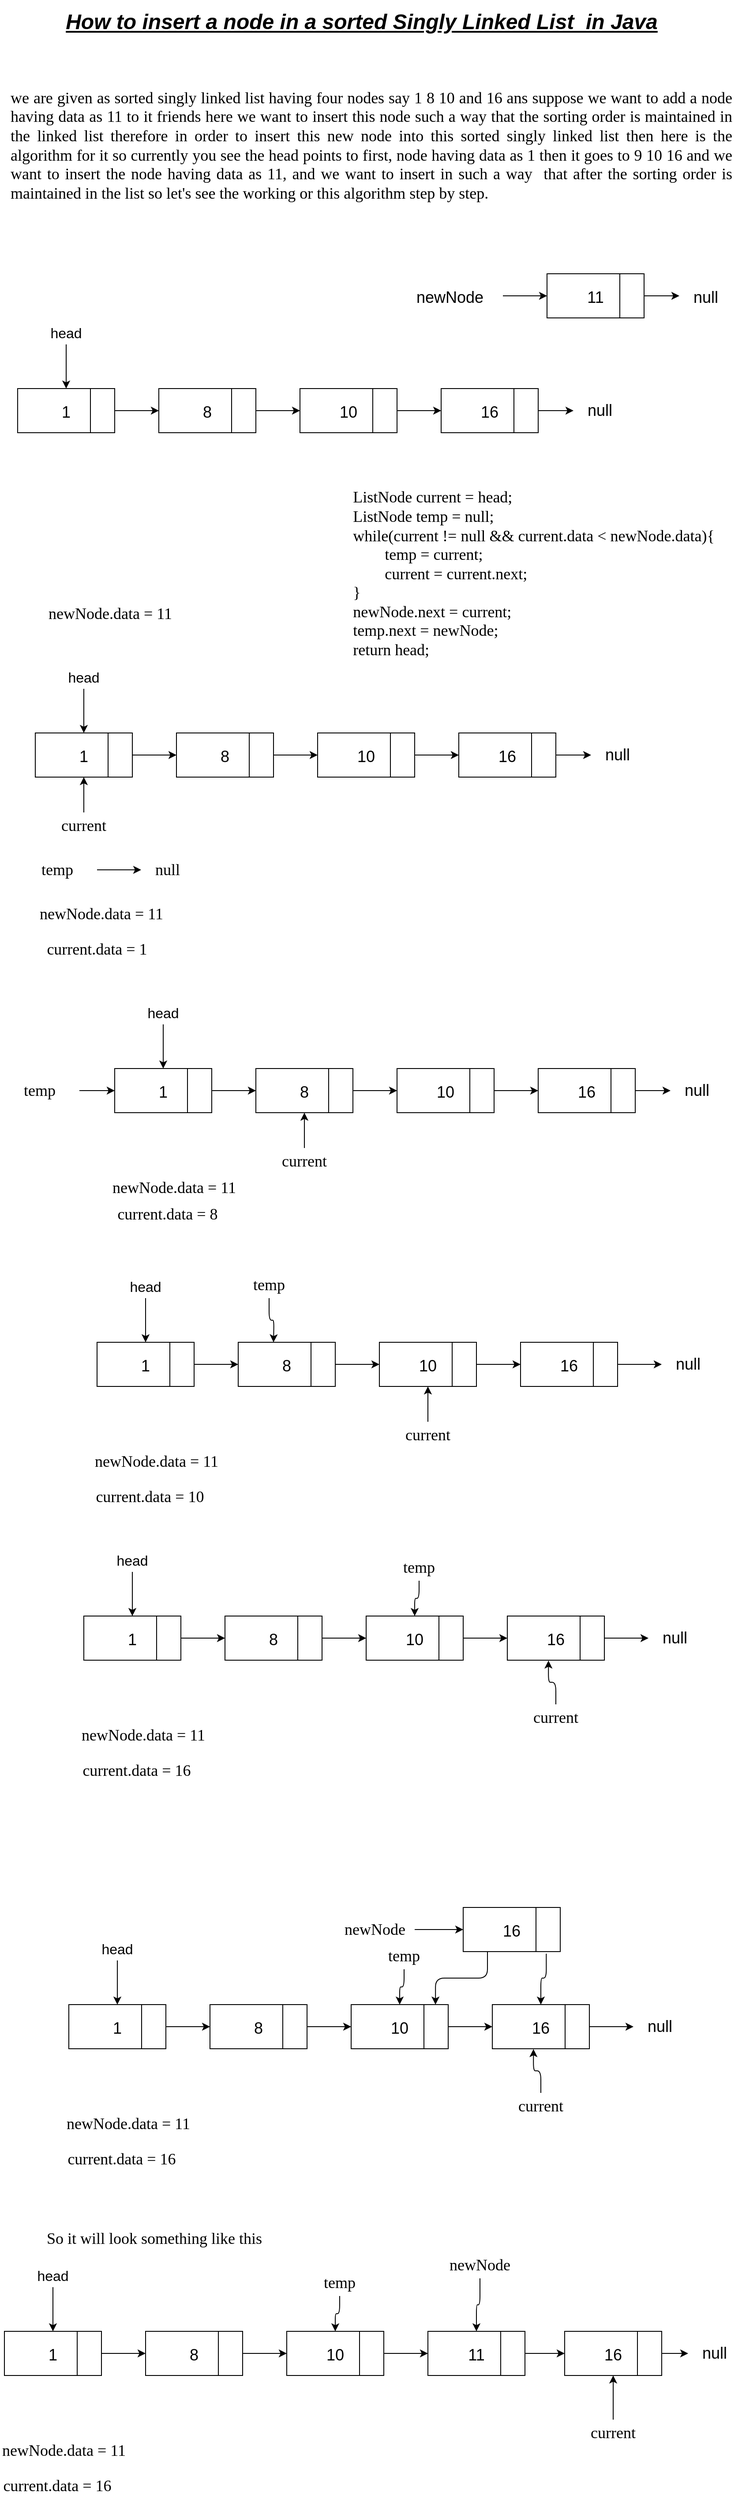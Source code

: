 <mxfile>
    <diagram id="zBbhVLINDeqbN9u_Zqdy" name="Page-1">
        <mxGraphModel dx="1368" dy="611" grid="1" gridSize="10" guides="1" tooltips="1" connect="1" arrows="1" fold="1" page="1" pageScale="1" pageWidth="850" pageHeight="1100" math="0" shadow="0">
            <root>
                <mxCell id="0"/>
                <mxCell id="1" parent="0"/>
                <mxCell id="2" value="&lt;font style=&quot;font-size: 24px;&quot;&gt;&lt;b&gt;&lt;i&gt;&lt;u&gt;How to insert a node in a sorted Singly Linked List&amp;nbsp; in Java&lt;/u&gt;&lt;/i&gt;&lt;/b&gt;&lt;/font&gt;" style="text;html=1;strokeColor=none;fillColor=none;align=center;verticalAlign=middle;whiteSpace=wrap;rounded=0;" vertex="1" parent="1">
                    <mxGeometry x="20" y="50" width="780" height="50" as="geometry"/>
                </mxCell>
                <mxCell id="17" value="" style="edgeStyle=none;html=1;fontSize=18;" edge="1" parent="1" source="3" target="15">
                    <mxGeometry relative="1" as="geometry"/>
                </mxCell>
                <mxCell id="3" value="&lt;font style=&quot;font-size: 18px;&quot;&gt;1&lt;/font&gt;" style="rounded=0;whiteSpace=wrap;html=1;fontSize=24;" vertex="1" parent="1">
                    <mxGeometry x="20" y="490" width="110" height="50" as="geometry"/>
                </mxCell>
                <mxCell id="4" value="" style="endArrow=none;html=1;fontSize=24;exitX=0.75;exitY=1;exitDx=0;exitDy=0;entryX=0.75;entryY=0;entryDx=0;entryDy=0;" edge="1" parent="1" source="3" target="3">
                    <mxGeometry width="50" height="50" relative="1" as="geometry">
                        <mxPoint x="140" y="470" as="sourcePoint"/>
                        <mxPoint x="180" y="420" as="targetPoint"/>
                    </mxGeometry>
                </mxCell>
                <mxCell id="10" value="" style="edgeStyle=none;html=1;fontSize=24;" edge="1" parent="1" source="7" target="9">
                    <mxGeometry relative="1" as="geometry"/>
                </mxCell>
                <mxCell id="7" value="&lt;font style=&quot;font-size: 18px;&quot;&gt;11&lt;/font&gt;" style="rounded=0;whiteSpace=wrap;html=1;fontSize=24;" vertex="1" parent="1">
                    <mxGeometry x="620" y="360" width="110" height="50" as="geometry"/>
                </mxCell>
                <mxCell id="8" value="" style="endArrow=none;html=1;fontSize=24;exitX=0.75;exitY=1;exitDx=0;exitDy=0;entryX=0.75;entryY=0;entryDx=0;entryDy=0;" edge="1" parent="1" source="7" target="7">
                    <mxGeometry width="50" height="50" relative="1" as="geometry">
                        <mxPoint x="700" y="410" as="sourcePoint"/>
                        <mxPoint x="740" y="360" as="targetPoint"/>
                    </mxGeometry>
                </mxCell>
                <mxCell id="9" value="&lt;font style=&quot;font-size: 18px;&quot;&gt;null&lt;/font&gt;" style="text;html=1;strokeColor=none;fillColor=none;align=center;verticalAlign=middle;whiteSpace=wrap;rounded=0;fontSize=24;" vertex="1" parent="1">
                    <mxGeometry x="770" y="370" width="60" height="30" as="geometry"/>
                </mxCell>
                <mxCell id="12" value="" style="edgeStyle=none;html=1;fontSize=24;" edge="1" parent="1" source="11" target="7">
                    <mxGeometry relative="1" as="geometry"/>
                </mxCell>
                <mxCell id="11" value="&lt;font style=&quot;font-size: 18px;&quot;&gt;newNode&lt;/font&gt;" style="text;html=1;strokeColor=none;fillColor=none;align=center;verticalAlign=middle;whiteSpace=wrap;rounded=0;fontSize=24;" vertex="1" parent="1">
                    <mxGeometry x="450" y="370" width="120" height="30" as="geometry"/>
                </mxCell>
                <mxCell id="14" value="" style="edgeStyle=none;html=1;fontSize=18;" edge="1" parent="1" source="13" target="3">
                    <mxGeometry relative="1" as="geometry"/>
                </mxCell>
                <mxCell id="13" value="&lt;font size=&quot;3&quot;&gt;head&lt;/font&gt;" style="text;html=1;strokeColor=none;fillColor=none;align=center;verticalAlign=middle;whiteSpace=wrap;rounded=0;fontSize=24;" vertex="1" parent="1">
                    <mxGeometry x="45" y="410" width="60" height="30" as="geometry"/>
                </mxCell>
                <mxCell id="20" value="" style="edgeStyle=none;html=1;fontSize=18;" edge="1" parent="1" source="15" target="18">
                    <mxGeometry relative="1" as="geometry"/>
                </mxCell>
                <mxCell id="15" value="&lt;font style=&quot;font-size: 18px;&quot;&gt;8&lt;/font&gt;" style="rounded=0;whiteSpace=wrap;html=1;fontSize=24;" vertex="1" parent="1">
                    <mxGeometry x="180" y="490" width="110" height="50" as="geometry"/>
                </mxCell>
                <mxCell id="16" value="" style="endArrow=none;html=1;fontSize=24;exitX=0.75;exitY=1;exitDx=0;exitDy=0;entryX=0.75;entryY=0;entryDx=0;entryDy=0;" edge="1" parent="1" source="15" target="15">
                    <mxGeometry width="50" height="50" relative="1" as="geometry">
                        <mxPoint x="300" y="470" as="sourcePoint"/>
                        <mxPoint x="340" y="420" as="targetPoint"/>
                    </mxGeometry>
                </mxCell>
                <mxCell id="23" value="" style="edgeStyle=none;html=1;fontSize=18;" edge="1" parent="1" source="18" target="21">
                    <mxGeometry relative="1" as="geometry"/>
                </mxCell>
                <mxCell id="18" value="&lt;font style=&quot;font-size: 18px;&quot;&gt;10&lt;/font&gt;" style="rounded=0;whiteSpace=wrap;html=1;fontSize=24;" vertex="1" parent="1">
                    <mxGeometry x="340" y="490" width="110" height="50" as="geometry"/>
                </mxCell>
                <mxCell id="19" value="" style="endArrow=none;html=1;fontSize=24;exitX=0.75;exitY=1;exitDx=0;exitDy=0;entryX=0.75;entryY=0;entryDx=0;entryDy=0;" edge="1" parent="1" source="18" target="18">
                    <mxGeometry width="50" height="50" relative="1" as="geometry">
                        <mxPoint x="460" y="470" as="sourcePoint"/>
                        <mxPoint x="500" y="420" as="targetPoint"/>
                    </mxGeometry>
                </mxCell>
                <mxCell id="25" value="" style="edgeStyle=none;html=1;fontSize=18;" edge="1" parent="1" source="21" target="24">
                    <mxGeometry relative="1" as="geometry"/>
                </mxCell>
                <mxCell id="21" value="&lt;font style=&quot;font-size: 18px;&quot;&gt;16&lt;/font&gt;" style="rounded=0;whiteSpace=wrap;html=1;fontSize=24;" vertex="1" parent="1">
                    <mxGeometry x="500" y="490" width="110" height="50" as="geometry"/>
                </mxCell>
                <mxCell id="22" value="" style="endArrow=none;html=1;fontSize=24;exitX=0.75;exitY=1;exitDx=0;exitDy=0;entryX=0.75;entryY=0;entryDx=0;entryDy=0;" edge="1" parent="1" source="21" target="21">
                    <mxGeometry width="50" height="50" relative="1" as="geometry">
                        <mxPoint x="620" y="470" as="sourcePoint"/>
                        <mxPoint x="660" y="420" as="targetPoint"/>
                    </mxGeometry>
                </mxCell>
                <mxCell id="24" value="null" style="text;html=1;strokeColor=none;fillColor=none;align=center;verticalAlign=middle;whiteSpace=wrap;rounded=0;fontSize=18;" vertex="1" parent="1">
                    <mxGeometry x="650" y="500" width="60" height="30" as="geometry"/>
                </mxCell>
                <mxCell id="26" value="&lt;div style=&quot;text-align: justify;&quot;&gt;&lt;span style=&quot;background-color: initial;&quot;&gt;&lt;font face=&quot;Times New Roman&quot;&gt;we are given as sorted singly linked list having four nodes say 1 8 10 and 16 ans suppose we want to add a node having data as 11 to it friends here we want to insert this node such a way that the sorting order is maintained in the linked list therefore in order to insert this new node into this sorted singly linked list then here is the algorithm for it so currently you see the head points to first, node having data as 1 then it goes to 9 10 16 and we want to insert the node having data as 11, and we want to insert in such a way&amp;nbsp; that after the sorting order is maintained in the list so let's see the working or this algorithm step by step.&lt;/font&gt;&lt;/span&gt;&lt;/div&gt;" style="text;html=1;strokeColor=none;fillColor=none;align=left;verticalAlign=middle;whiteSpace=wrap;rounded=0;fontSize=18;" vertex="1" parent="1">
                    <mxGeometry x="10" y="130" width="820" height="170" as="geometry"/>
                </mxCell>
                <mxCell id="27" value="&lt;div style=&quot;text-align: left;&quot;&gt;&lt;span style=&quot;background-color: initial;&quot;&gt;ListNode current = head;&lt;/span&gt;&lt;/div&gt;&lt;div style=&quot;text-align: left;&quot;&gt;&lt;span style=&quot;background-color: initial;&quot;&gt;ListNode temp = null;&lt;/span&gt;&lt;/div&gt;&lt;div style=&quot;text-align: left;&quot;&gt;&lt;span style=&quot;background-color: initial;&quot;&gt;while(current != null &amp;amp;&amp;amp; current.data &amp;lt; newNode.data){&lt;/span&gt;&lt;/div&gt;&lt;div style=&quot;text-align: left;&quot;&gt;&lt;span style=&quot;background-color: initial;&quot;&gt;&lt;span style=&quot;white-space: pre;&quot;&gt;&#9;&lt;/span&gt;temp = current;&lt;br&gt;&lt;/span&gt;&lt;/div&gt;&lt;div style=&quot;text-align: left;&quot;&gt;&lt;span style=&quot;background-color: initial;&quot;&gt;&lt;span style=&quot;white-space: pre;&quot;&gt;&#9;&lt;/span&gt;current = current.next;&lt;br&gt;&lt;/span&gt;&lt;/div&gt;&lt;div style=&quot;text-align: left;&quot;&gt;&lt;span style=&quot;background-color: initial;&quot;&gt;}&lt;/span&gt;&lt;/div&gt;&lt;div style=&quot;text-align: left;&quot;&gt;&lt;span style=&quot;background-color: initial;&quot;&gt;newNode.next = current;&lt;/span&gt;&lt;/div&gt;&lt;div style=&quot;text-align: left;&quot;&gt;&lt;span style=&quot;background-color: initial;&quot;&gt;temp.next = newNode;&lt;/span&gt;&lt;/div&gt;&lt;div style=&quot;text-align: left;&quot;&gt;&lt;span style=&quot;background-color: initial;&quot;&gt;return head;&lt;/span&gt;&lt;/div&gt;" style="text;html=1;strokeColor=none;fillColor=none;align=center;verticalAlign=middle;whiteSpace=wrap;rounded=0;fontFamily=Times New Roman;fontSize=18;" vertex="1" parent="1">
                    <mxGeometry x="390" y="580" width="430" height="240" as="geometry"/>
                </mxCell>
                <mxCell id="28" value="newNode.data = 11" style="text;html=1;strokeColor=none;fillColor=none;align=center;verticalAlign=middle;whiteSpace=wrap;rounded=0;fontFamily=Times New Roman;fontSize=18;" vertex="1" parent="1">
                    <mxGeometry x="20" y="730" width="210" height="30" as="geometry"/>
                </mxCell>
                <mxCell id="29" value="" style="edgeStyle=none;html=1;fontSize=18;" edge="1" parent="1" source="30" target="35">
                    <mxGeometry relative="1" as="geometry"/>
                </mxCell>
                <mxCell id="30" value="&lt;font style=&quot;font-size: 18px;&quot;&gt;1&lt;/font&gt;" style="rounded=0;whiteSpace=wrap;html=1;fontSize=24;" vertex="1" parent="1">
                    <mxGeometry x="40" y="880" width="110" height="50" as="geometry"/>
                </mxCell>
                <mxCell id="31" value="" style="endArrow=none;html=1;fontSize=24;exitX=0.75;exitY=1;exitDx=0;exitDy=0;entryX=0.75;entryY=0;entryDx=0;entryDy=0;" edge="1" parent="1" source="30" target="30">
                    <mxGeometry width="50" height="50" relative="1" as="geometry">
                        <mxPoint x="160" y="860" as="sourcePoint"/>
                        <mxPoint x="200" y="810" as="targetPoint"/>
                    </mxGeometry>
                </mxCell>
                <mxCell id="32" value="" style="edgeStyle=none;html=1;fontSize=18;" edge="1" parent="1" source="33" target="30">
                    <mxGeometry relative="1" as="geometry"/>
                </mxCell>
                <mxCell id="33" value="&lt;font size=&quot;3&quot;&gt;head&lt;/font&gt;" style="text;html=1;strokeColor=none;fillColor=none;align=center;verticalAlign=middle;whiteSpace=wrap;rounded=0;fontSize=24;" vertex="1" parent="1">
                    <mxGeometry x="65" y="800" width="60" height="30" as="geometry"/>
                </mxCell>
                <mxCell id="34" value="" style="edgeStyle=none;html=1;fontSize=18;" edge="1" parent="1" source="35" target="38">
                    <mxGeometry relative="1" as="geometry"/>
                </mxCell>
                <mxCell id="35" value="&lt;font style=&quot;font-size: 18px;&quot;&gt;8&lt;/font&gt;" style="rounded=0;whiteSpace=wrap;html=1;fontSize=24;" vertex="1" parent="1">
                    <mxGeometry x="200" y="880" width="110" height="50" as="geometry"/>
                </mxCell>
                <mxCell id="36" value="" style="endArrow=none;html=1;fontSize=24;exitX=0.75;exitY=1;exitDx=0;exitDy=0;entryX=0.75;entryY=0;entryDx=0;entryDy=0;" edge="1" parent="1" source="35" target="35">
                    <mxGeometry width="50" height="50" relative="1" as="geometry">
                        <mxPoint x="320" y="860" as="sourcePoint"/>
                        <mxPoint x="360" y="810" as="targetPoint"/>
                    </mxGeometry>
                </mxCell>
                <mxCell id="37" value="" style="edgeStyle=none;html=1;fontSize=18;" edge="1" parent="1" source="38" target="41">
                    <mxGeometry relative="1" as="geometry"/>
                </mxCell>
                <mxCell id="38" value="&lt;font style=&quot;font-size: 18px;&quot;&gt;10&lt;/font&gt;" style="rounded=0;whiteSpace=wrap;html=1;fontSize=24;" vertex="1" parent="1">
                    <mxGeometry x="360" y="880" width="110" height="50" as="geometry"/>
                </mxCell>
                <mxCell id="39" value="" style="endArrow=none;html=1;fontSize=24;exitX=0.75;exitY=1;exitDx=0;exitDy=0;entryX=0.75;entryY=0;entryDx=0;entryDy=0;" edge="1" parent="1" source="38" target="38">
                    <mxGeometry width="50" height="50" relative="1" as="geometry">
                        <mxPoint x="480" y="860" as="sourcePoint"/>
                        <mxPoint x="520" y="810" as="targetPoint"/>
                    </mxGeometry>
                </mxCell>
                <mxCell id="40" value="" style="edgeStyle=none;html=1;fontSize=18;" edge="1" parent="1" source="41" target="43">
                    <mxGeometry relative="1" as="geometry"/>
                </mxCell>
                <mxCell id="41" value="&lt;font style=&quot;font-size: 18px;&quot;&gt;16&lt;/font&gt;" style="rounded=0;whiteSpace=wrap;html=1;fontSize=24;" vertex="1" parent="1">
                    <mxGeometry x="520" y="880" width="110" height="50" as="geometry"/>
                </mxCell>
                <mxCell id="42" value="" style="endArrow=none;html=1;fontSize=24;exitX=0.75;exitY=1;exitDx=0;exitDy=0;entryX=0.75;entryY=0;entryDx=0;entryDy=0;" edge="1" parent="1" source="41" target="41">
                    <mxGeometry width="50" height="50" relative="1" as="geometry">
                        <mxPoint x="640" y="860" as="sourcePoint"/>
                        <mxPoint x="680" y="810" as="targetPoint"/>
                    </mxGeometry>
                </mxCell>
                <mxCell id="43" value="null" style="text;html=1;strokeColor=none;fillColor=none;align=center;verticalAlign=middle;whiteSpace=wrap;rounded=0;fontSize=18;" vertex="1" parent="1">
                    <mxGeometry x="670" y="890" width="60" height="30" as="geometry"/>
                </mxCell>
                <mxCell id="45" value="" style="edgeStyle=orthogonalEdgeStyle;html=1;fontFamily=Times New Roman;fontSize=18;" edge="1" parent="1" source="44" target="30">
                    <mxGeometry relative="1" as="geometry"/>
                </mxCell>
                <mxCell id="44" value="current" style="text;html=1;strokeColor=none;fillColor=none;align=center;verticalAlign=middle;whiteSpace=wrap;rounded=0;fontFamily=Times New Roman;fontSize=18;" vertex="1" parent="1">
                    <mxGeometry x="65" y="970" width="60" height="30" as="geometry"/>
                </mxCell>
                <mxCell id="46" value="newNode.data = 11" style="text;html=1;strokeColor=none;fillColor=none;align=center;verticalAlign=middle;whiteSpace=wrap;rounded=0;fontFamily=Times New Roman;fontSize=18;" vertex="1" parent="1">
                    <mxGeometry x="10" y="1070" width="210" height="30" as="geometry"/>
                </mxCell>
                <mxCell id="50" value="" style="edgeStyle=orthogonalEdgeStyle;html=1;fontFamily=Times New Roman;fontSize=18;" edge="1" parent="1" source="47" target="49">
                    <mxGeometry relative="1" as="geometry"/>
                </mxCell>
                <mxCell id="47" value="temp" style="text;html=1;strokeColor=none;fillColor=none;align=center;verticalAlign=middle;whiteSpace=wrap;rounded=0;fontFamily=Times New Roman;fontSize=18;" vertex="1" parent="1">
                    <mxGeometry x="20" y="1020" width="90" height="30" as="geometry"/>
                </mxCell>
                <mxCell id="49" value="null" style="text;html=1;strokeColor=none;fillColor=none;align=center;verticalAlign=middle;whiteSpace=wrap;rounded=0;fontFamily=Times New Roman;fontSize=18;" vertex="1" parent="1">
                    <mxGeometry x="160" y="1020" width="60" height="30" as="geometry"/>
                </mxCell>
                <mxCell id="51" value="current.data = 1" style="text;html=1;strokeColor=none;fillColor=none;align=center;verticalAlign=middle;whiteSpace=wrap;rounded=0;fontFamily=Times New Roman;fontSize=18;" vertex="1" parent="1">
                    <mxGeometry x="45" y="1110" width="130" height="30" as="geometry"/>
                </mxCell>
                <mxCell id="52" value="" style="edgeStyle=none;html=1;fontSize=18;" edge="1" parent="1" source="53" target="58">
                    <mxGeometry relative="1" as="geometry"/>
                </mxCell>
                <mxCell id="53" value="&lt;font style=&quot;font-size: 18px;&quot;&gt;1&lt;/font&gt;" style="rounded=0;whiteSpace=wrap;html=1;fontSize=24;" vertex="1" parent="1">
                    <mxGeometry x="130" y="1260" width="110" height="50" as="geometry"/>
                </mxCell>
                <mxCell id="54" value="" style="endArrow=none;html=1;fontSize=24;exitX=0.75;exitY=1;exitDx=0;exitDy=0;entryX=0.75;entryY=0;entryDx=0;entryDy=0;" edge="1" parent="1" source="53" target="53">
                    <mxGeometry width="50" height="50" relative="1" as="geometry">
                        <mxPoint x="250" y="1240" as="sourcePoint"/>
                        <mxPoint x="290" y="1190" as="targetPoint"/>
                    </mxGeometry>
                </mxCell>
                <mxCell id="55" value="" style="edgeStyle=none;html=1;fontSize=18;" edge="1" parent="1" source="56" target="53">
                    <mxGeometry relative="1" as="geometry"/>
                </mxCell>
                <mxCell id="56" value="&lt;font size=&quot;3&quot;&gt;head&lt;/font&gt;" style="text;html=1;strokeColor=none;fillColor=none;align=center;verticalAlign=middle;whiteSpace=wrap;rounded=0;fontSize=24;" vertex="1" parent="1">
                    <mxGeometry x="155" y="1180" width="60" height="30" as="geometry"/>
                </mxCell>
                <mxCell id="57" value="" style="edgeStyle=none;html=1;fontSize=18;" edge="1" parent="1" source="58" target="61">
                    <mxGeometry relative="1" as="geometry"/>
                </mxCell>
                <mxCell id="58" value="&lt;font style=&quot;font-size: 18px;&quot;&gt;8&lt;/font&gt;" style="rounded=0;whiteSpace=wrap;html=1;fontSize=24;" vertex="1" parent="1">
                    <mxGeometry x="290" y="1260" width="110" height="50" as="geometry"/>
                </mxCell>
                <mxCell id="59" value="" style="endArrow=none;html=1;fontSize=24;exitX=0.75;exitY=1;exitDx=0;exitDy=0;entryX=0.75;entryY=0;entryDx=0;entryDy=0;" edge="1" parent="1" source="58" target="58">
                    <mxGeometry width="50" height="50" relative="1" as="geometry">
                        <mxPoint x="410" y="1240" as="sourcePoint"/>
                        <mxPoint x="450" y="1190" as="targetPoint"/>
                    </mxGeometry>
                </mxCell>
                <mxCell id="60" value="" style="edgeStyle=none;html=1;fontSize=18;" edge="1" parent="1" source="61" target="64">
                    <mxGeometry relative="1" as="geometry"/>
                </mxCell>
                <mxCell id="61" value="&lt;font style=&quot;font-size: 18px;&quot;&gt;10&lt;/font&gt;" style="rounded=0;whiteSpace=wrap;html=1;fontSize=24;" vertex="1" parent="1">
                    <mxGeometry x="450" y="1260" width="110" height="50" as="geometry"/>
                </mxCell>
                <mxCell id="62" value="" style="endArrow=none;html=1;fontSize=24;exitX=0.75;exitY=1;exitDx=0;exitDy=0;entryX=0.75;entryY=0;entryDx=0;entryDy=0;" edge="1" parent="1" source="61" target="61">
                    <mxGeometry width="50" height="50" relative="1" as="geometry">
                        <mxPoint x="570" y="1240" as="sourcePoint"/>
                        <mxPoint x="610" y="1190" as="targetPoint"/>
                    </mxGeometry>
                </mxCell>
                <mxCell id="63" value="" style="edgeStyle=none;html=1;fontSize=18;" edge="1" parent="1" source="64" target="66">
                    <mxGeometry relative="1" as="geometry"/>
                </mxCell>
                <mxCell id="64" value="&lt;font style=&quot;font-size: 18px;&quot;&gt;16&lt;/font&gt;" style="rounded=0;whiteSpace=wrap;html=1;fontSize=24;" vertex="1" parent="1">
                    <mxGeometry x="610" y="1260" width="110" height="50" as="geometry"/>
                </mxCell>
                <mxCell id="65" value="" style="endArrow=none;html=1;fontSize=24;exitX=0.75;exitY=1;exitDx=0;exitDy=0;entryX=0.75;entryY=0;entryDx=0;entryDy=0;" edge="1" parent="1" source="64" target="64">
                    <mxGeometry width="50" height="50" relative="1" as="geometry">
                        <mxPoint x="730" y="1240" as="sourcePoint"/>
                        <mxPoint x="770" y="1190" as="targetPoint"/>
                    </mxGeometry>
                </mxCell>
                <mxCell id="66" value="null" style="text;html=1;strokeColor=none;fillColor=none;align=center;verticalAlign=middle;whiteSpace=wrap;rounded=0;fontSize=18;" vertex="1" parent="1">
                    <mxGeometry x="760" y="1270" width="60" height="30" as="geometry"/>
                </mxCell>
                <mxCell id="67" value="" style="edgeStyle=orthogonalEdgeStyle;html=1;fontFamily=Times New Roman;fontSize=18;entryX=0.5;entryY=1;entryDx=0;entryDy=0;" edge="1" parent="1" source="68" target="58">
                    <mxGeometry relative="1" as="geometry"/>
                </mxCell>
                <mxCell id="68" value="current" style="text;html=1;strokeColor=none;fillColor=none;align=center;verticalAlign=middle;whiteSpace=wrap;rounded=0;fontFamily=Times New Roman;fontSize=18;" vertex="1" parent="1">
                    <mxGeometry x="315" y="1350" width="60" height="30" as="geometry"/>
                </mxCell>
                <mxCell id="70" value="newNode.data = 11" style="text;html=1;strokeColor=none;fillColor=none;align=center;verticalAlign=middle;whiteSpace=wrap;rounded=0;fontFamily=Times New Roman;fontSize=18;" vertex="1" parent="1">
                    <mxGeometry x="125" y="1380" width="145" height="30" as="geometry"/>
                </mxCell>
                <mxCell id="71" value="current.data = 8" style="text;html=1;strokeColor=none;fillColor=none;align=center;verticalAlign=middle;whiteSpace=wrap;rounded=0;fontFamily=Times New Roman;fontSize=18;" vertex="1" parent="1">
                    <mxGeometry x="125" y="1410" width="130" height="30" as="geometry"/>
                </mxCell>
                <mxCell id="73" value="" style="edgeStyle=orthogonalEdgeStyle;html=1;fontFamily=Times New Roman;fontSize=18;" edge="1" parent="1" source="72" target="53">
                    <mxGeometry relative="1" as="geometry"/>
                </mxCell>
                <mxCell id="72" value="temp" style="text;html=1;strokeColor=none;fillColor=none;align=center;verticalAlign=middle;whiteSpace=wrap;rounded=0;fontFamily=Times New Roman;fontSize=18;" vertex="1" parent="1">
                    <mxGeometry y="1270" width="90" height="30" as="geometry"/>
                </mxCell>
                <mxCell id="75" value="" style="edgeStyle=none;html=1;fontSize=18;" edge="1" parent="1" source="76" target="81">
                    <mxGeometry relative="1" as="geometry"/>
                </mxCell>
                <mxCell id="76" value="&lt;font style=&quot;font-size: 18px;&quot;&gt;1&lt;/font&gt;" style="rounded=0;whiteSpace=wrap;html=1;fontSize=24;" vertex="1" parent="1">
                    <mxGeometry x="110" y="1570" width="110" height="50" as="geometry"/>
                </mxCell>
                <mxCell id="77" value="" style="endArrow=none;html=1;fontSize=24;exitX=0.75;exitY=1;exitDx=0;exitDy=0;entryX=0.75;entryY=0;entryDx=0;entryDy=0;" edge="1" parent="1" source="76" target="76">
                    <mxGeometry width="50" height="50" relative="1" as="geometry">
                        <mxPoint x="230" y="1550" as="sourcePoint"/>
                        <mxPoint x="270" y="1500" as="targetPoint"/>
                    </mxGeometry>
                </mxCell>
                <mxCell id="78" value="" style="edgeStyle=none;html=1;fontSize=18;" edge="1" parent="1" source="79" target="76">
                    <mxGeometry relative="1" as="geometry"/>
                </mxCell>
                <mxCell id="79" value="&lt;font size=&quot;3&quot;&gt;head&lt;/font&gt;" style="text;html=1;strokeColor=none;fillColor=none;align=center;verticalAlign=middle;whiteSpace=wrap;rounded=0;fontSize=24;" vertex="1" parent="1">
                    <mxGeometry x="135" y="1490" width="60" height="30" as="geometry"/>
                </mxCell>
                <mxCell id="80" value="" style="edgeStyle=none;html=1;fontSize=18;" edge="1" parent="1" source="81" target="84">
                    <mxGeometry relative="1" as="geometry"/>
                </mxCell>
                <mxCell id="81" value="&lt;font style=&quot;font-size: 18px;&quot;&gt;8&lt;/font&gt;" style="rounded=0;whiteSpace=wrap;html=1;fontSize=24;" vertex="1" parent="1">
                    <mxGeometry x="270" y="1570" width="110" height="50" as="geometry"/>
                </mxCell>
                <mxCell id="82" value="" style="endArrow=none;html=1;fontSize=24;exitX=0.75;exitY=1;exitDx=0;exitDy=0;entryX=0.75;entryY=0;entryDx=0;entryDy=0;" edge="1" parent="1" source="81" target="81">
                    <mxGeometry width="50" height="50" relative="1" as="geometry">
                        <mxPoint x="390" y="1550" as="sourcePoint"/>
                        <mxPoint x="430" y="1500" as="targetPoint"/>
                    </mxGeometry>
                </mxCell>
                <mxCell id="83" value="" style="edgeStyle=none;html=1;fontSize=18;" edge="1" parent="1" source="84" target="87">
                    <mxGeometry relative="1" as="geometry"/>
                </mxCell>
                <mxCell id="84" value="&lt;font style=&quot;font-size: 18px;&quot;&gt;10&lt;/font&gt;" style="rounded=0;whiteSpace=wrap;html=1;fontSize=24;" vertex="1" parent="1">
                    <mxGeometry x="430" y="1570" width="110" height="50" as="geometry"/>
                </mxCell>
                <mxCell id="85" value="" style="endArrow=none;html=1;fontSize=24;exitX=0.75;exitY=1;exitDx=0;exitDy=0;entryX=0.75;entryY=0;entryDx=0;entryDy=0;" edge="1" parent="1" source="84" target="84">
                    <mxGeometry width="50" height="50" relative="1" as="geometry">
                        <mxPoint x="550" y="1550" as="sourcePoint"/>
                        <mxPoint x="590" y="1500" as="targetPoint"/>
                    </mxGeometry>
                </mxCell>
                <mxCell id="86" value="" style="edgeStyle=none;html=1;fontSize=18;entryX=0;entryY=0.5;entryDx=0;entryDy=0;" edge="1" parent="1" source="87" target="89">
                    <mxGeometry relative="1" as="geometry">
                        <mxPoint x="740" y="1595" as="targetPoint"/>
                    </mxGeometry>
                </mxCell>
                <mxCell id="87" value="&lt;font style=&quot;font-size: 18px;&quot;&gt;16&lt;/font&gt;" style="rounded=0;whiteSpace=wrap;html=1;fontSize=24;" vertex="1" parent="1">
                    <mxGeometry x="590" y="1570" width="110" height="50" as="geometry"/>
                </mxCell>
                <mxCell id="88" value="" style="endArrow=none;html=1;fontSize=24;exitX=0.75;exitY=1;exitDx=0;exitDy=0;entryX=0.75;entryY=0;entryDx=0;entryDy=0;" edge="1" parent="1" source="87" target="87">
                    <mxGeometry width="50" height="50" relative="1" as="geometry">
                        <mxPoint x="710" y="1550" as="sourcePoint"/>
                        <mxPoint x="750" y="1500" as="targetPoint"/>
                    </mxGeometry>
                </mxCell>
                <mxCell id="89" value="null" style="text;html=1;strokeColor=none;fillColor=none;align=center;verticalAlign=middle;whiteSpace=wrap;rounded=0;fontSize=18;" vertex="1" parent="1">
                    <mxGeometry x="750" y="1580" width="60" height="30" as="geometry"/>
                </mxCell>
                <mxCell id="90" value="" style="edgeStyle=orthogonalEdgeStyle;html=1;fontFamily=Times New Roman;fontSize=18;entryX=0.5;entryY=1;entryDx=0;entryDy=0;" edge="1" parent="1" source="91" target="84">
                    <mxGeometry relative="1" as="geometry"/>
                </mxCell>
                <mxCell id="91" value="current" style="text;html=1;strokeColor=none;fillColor=none;align=center;verticalAlign=middle;whiteSpace=wrap;rounded=0;fontFamily=Times New Roman;fontSize=18;" vertex="1" parent="1">
                    <mxGeometry x="455" y="1660" width="60" height="30" as="geometry"/>
                </mxCell>
                <mxCell id="92" value="newNode.data = 11" style="text;html=1;strokeColor=none;fillColor=none;align=center;verticalAlign=middle;whiteSpace=wrap;rounded=0;fontFamily=Times New Roman;fontSize=18;" vertex="1" parent="1">
                    <mxGeometry x="105" y="1690" width="145" height="30" as="geometry"/>
                </mxCell>
                <mxCell id="93" value="current.data = 10" style="text;html=1;strokeColor=none;fillColor=none;align=center;verticalAlign=middle;whiteSpace=wrap;rounded=0;fontFamily=Times New Roman;fontSize=18;" vertex="1" parent="1">
                    <mxGeometry x="105" y="1730" width="130" height="30" as="geometry"/>
                </mxCell>
                <mxCell id="94" value="" style="edgeStyle=orthogonalEdgeStyle;html=1;fontFamily=Times New Roman;fontSize=18;" edge="1" parent="1" source="95">
                    <mxGeometry relative="1" as="geometry">
                        <mxPoint x="310" y="1570" as="targetPoint"/>
                    </mxGeometry>
                </mxCell>
                <mxCell id="95" value="temp" style="text;html=1;strokeColor=none;fillColor=none;align=center;verticalAlign=middle;whiteSpace=wrap;rounded=0;fontFamily=Times New Roman;fontSize=18;" vertex="1" parent="1">
                    <mxGeometry x="260" y="1490" width="90" height="30" as="geometry"/>
                </mxCell>
                <mxCell id="96" value="" style="edgeStyle=none;html=1;fontSize=18;" edge="1" parent="1" source="97" target="102">
                    <mxGeometry relative="1" as="geometry"/>
                </mxCell>
                <mxCell id="97" value="&lt;font style=&quot;font-size: 18px;&quot;&gt;1&lt;/font&gt;" style="rounded=0;whiteSpace=wrap;html=1;fontSize=24;" vertex="1" parent="1">
                    <mxGeometry x="95" y="1880" width="110" height="50" as="geometry"/>
                </mxCell>
                <mxCell id="98" value="" style="endArrow=none;html=1;fontSize=24;exitX=0.75;exitY=1;exitDx=0;exitDy=0;entryX=0.75;entryY=0;entryDx=0;entryDy=0;" edge="1" parent="1" source="97" target="97">
                    <mxGeometry width="50" height="50" relative="1" as="geometry">
                        <mxPoint x="215" y="1860" as="sourcePoint"/>
                        <mxPoint x="255" y="1810" as="targetPoint"/>
                    </mxGeometry>
                </mxCell>
                <mxCell id="99" value="" style="edgeStyle=none;html=1;fontSize=18;" edge="1" parent="1" source="100" target="97">
                    <mxGeometry relative="1" as="geometry"/>
                </mxCell>
                <mxCell id="100" value="&lt;font size=&quot;3&quot;&gt;head&lt;/font&gt;" style="text;html=1;strokeColor=none;fillColor=none;align=center;verticalAlign=middle;whiteSpace=wrap;rounded=0;fontSize=24;" vertex="1" parent="1">
                    <mxGeometry x="120" y="1800" width="60" height="30" as="geometry"/>
                </mxCell>
                <mxCell id="101" value="" style="edgeStyle=none;html=1;fontSize=18;" edge="1" parent="1" source="102" target="105">
                    <mxGeometry relative="1" as="geometry"/>
                </mxCell>
                <mxCell id="102" value="&lt;font style=&quot;font-size: 18px;&quot;&gt;8&lt;/font&gt;" style="rounded=0;whiteSpace=wrap;html=1;fontSize=24;" vertex="1" parent="1">
                    <mxGeometry x="255" y="1880" width="110" height="50" as="geometry"/>
                </mxCell>
                <mxCell id="103" value="" style="endArrow=none;html=1;fontSize=24;exitX=0.75;exitY=1;exitDx=0;exitDy=0;entryX=0.75;entryY=0;entryDx=0;entryDy=0;" edge="1" parent="1" source="102" target="102">
                    <mxGeometry width="50" height="50" relative="1" as="geometry">
                        <mxPoint x="375" y="1860" as="sourcePoint"/>
                        <mxPoint x="415" y="1810" as="targetPoint"/>
                    </mxGeometry>
                </mxCell>
                <mxCell id="104" value="" style="edgeStyle=none;html=1;fontSize=18;" edge="1" parent="1" source="105" target="108">
                    <mxGeometry relative="1" as="geometry"/>
                </mxCell>
                <mxCell id="105" value="&lt;font style=&quot;font-size: 18px;&quot;&gt;10&lt;/font&gt;" style="rounded=0;whiteSpace=wrap;html=1;fontSize=24;" vertex="1" parent="1">
                    <mxGeometry x="415" y="1880" width="110" height="50" as="geometry"/>
                </mxCell>
                <mxCell id="106" value="" style="endArrow=none;html=1;fontSize=24;exitX=0.75;exitY=1;exitDx=0;exitDy=0;entryX=0.75;entryY=0;entryDx=0;entryDy=0;" edge="1" parent="1" source="105" target="105">
                    <mxGeometry width="50" height="50" relative="1" as="geometry">
                        <mxPoint x="535" y="1860" as="sourcePoint"/>
                        <mxPoint x="575" y="1810" as="targetPoint"/>
                    </mxGeometry>
                </mxCell>
                <mxCell id="107" value="" style="edgeStyle=none;html=1;fontSize=18;entryX=0;entryY=0.5;entryDx=0;entryDy=0;" edge="1" parent="1" source="108" target="110">
                    <mxGeometry relative="1" as="geometry">
                        <mxPoint x="725" y="1905" as="targetPoint"/>
                    </mxGeometry>
                </mxCell>
                <mxCell id="108" value="&lt;font style=&quot;font-size: 18px;&quot;&gt;16&lt;/font&gt;" style="rounded=0;whiteSpace=wrap;html=1;fontSize=24;" vertex="1" parent="1">
                    <mxGeometry x="575" y="1880" width="110" height="50" as="geometry"/>
                </mxCell>
                <mxCell id="109" value="" style="endArrow=none;html=1;fontSize=24;exitX=0.75;exitY=1;exitDx=0;exitDy=0;entryX=0.75;entryY=0;entryDx=0;entryDy=0;" edge="1" parent="1" source="108" target="108">
                    <mxGeometry width="50" height="50" relative="1" as="geometry">
                        <mxPoint x="695" y="1860" as="sourcePoint"/>
                        <mxPoint x="735" y="1810" as="targetPoint"/>
                    </mxGeometry>
                </mxCell>
                <mxCell id="110" value="null" style="text;html=1;strokeColor=none;fillColor=none;align=center;verticalAlign=middle;whiteSpace=wrap;rounded=0;fontSize=18;" vertex="1" parent="1">
                    <mxGeometry x="735" y="1890" width="60" height="30" as="geometry"/>
                </mxCell>
                <mxCell id="111" value="" style="edgeStyle=orthogonalEdgeStyle;html=1;fontFamily=Times New Roman;fontSize=18;entryX=0.424;entryY=1.008;entryDx=0;entryDy=0;entryPerimeter=0;" edge="1" parent="1" source="112" target="108">
                    <mxGeometry relative="1" as="geometry"/>
                </mxCell>
                <mxCell id="112" value="current" style="text;html=1;strokeColor=none;fillColor=none;align=center;verticalAlign=middle;whiteSpace=wrap;rounded=0;fontFamily=Times New Roman;fontSize=18;" vertex="1" parent="1">
                    <mxGeometry x="600" y="1980" width="60" height="30" as="geometry"/>
                </mxCell>
                <mxCell id="113" value="newNode.data = 11" style="text;html=1;strokeColor=none;fillColor=none;align=center;verticalAlign=middle;whiteSpace=wrap;rounded=0;fontFamily=Times New Roman;fontSize=18;" vertex="1" parent="1">
                    <mxGeometry x="90" y="2000" width="145" height="30" as="geometry"/>
                </mxCell>
                <mxCell id="114" value="current.data = 16" style="text;html=1;strokeColor=none;fillColor=none;align=center;verticalAlign=middle;whiteSpace=wrap;rounded=0;fontFamily=Times New Roman;fontSize=18;" vertex="1" parent="1">
                    <mxGeometry x="90" y="2040" width="130" height="30" as="geometry"/>
                </mxCell>
                <mxCell id="115" value="" style="edgeStyle=orthogonalEdgeStyle;html=1;fontFamily=Times New Roman;fontSize=18;entryX=0.5;entryY=0;entryDx=0;entryDy=0;" edge="1" parent="1" source="116" target="105">
                    <mxGeometry relative="1" as="geometry">
                        <mxPoint x="295" y="1880" as="targetPoint"/>
                    </mxGeometry>
                </mxCell>
                <mxCell id="116" value="temp" style="text;html=1;strokeColor=none;fillColor=none;align=center;verticalAlign=middle;whiteSpace=wrap;rounded=0;fontFamily=Times New Roman;fontSize=18;" vertex="1" parent="1">
                    <mxGeometry x="430" y="1810" width="90" height="30" as="geometry"/>
                </mxCell>
                <mxCell id="117" value="" style="edgeStyle=none;html=1;fontSize=18;" edge="1" parent="1" source="118" target="123">
                    <mxGeometry relative="1" as="geometry"/>
                </mxCell>
                <mxCell id="118" value="&lt;font style=&quot;font-size: 18px;&quot;&gt;1&lt;/font&gt;" style="rounded=0;whiteSpace=wrap;html=1;fontSize=24;" vertex="1" parent="1">
                    <mxGeometry x="78" y="2320" width="110" height="50" as="geometry"/>
                </mxCell>
                <mxCell id="119" value="" style="endArrow=none;html=1;fontSize=24;exitX=0.75;exitY=1;exitDx=0;exitDy=0;entryX=0.75;entryY=0;entryDx=0;entryDy=0;" edge="1" parent="1" source="118" target="118">
                    <mxGeometry width="50" height="50" relative="1" as="geometry">
                        <mxPoint x="198" y="2300" as="sourcePoint"/>
                        <mxPoint x="238" y="2250" as="targetPoint"/>
                    </mxGeometry>
                </mxCell>
                <mxCell id="120" value="" style="edgeStyle=none;html=1;fontSize=18;" edge="1" parent="1" source="121" target="118">
                    <mxGeometry relative="1" as="geometry"/>
                </mxCell>
                <mxCell id="121" value="&lt;font size=&quot;3&quot;&gt;head&lt;/font&gt;" style="text;html=1;strokeColor=none;fillColor=none;align=center;verticalAlign=middle;whiteSpace=wrap;rounded=0;fontSize=24;" vertex="1" parent="1">
                    <mxGeometry x="103" y="2240" width="60" height="30" as="geometry"/>
                </mxCell>
                <mxCell id="122" value="" style="edgeStyle=none;html=1;fontSize=18;" edge="1" parent="1" source="123" target="126">
                    <mxGeometry relative="1" as="geometry"/>
                </mxCell>
                <mxCell id="123" value="&lt;font style=&quot;font-size: 18px;&quot;&gt;8&lt;/font&gt;" style="rounded=0;whiteSpace=wrap;html=1;fontSize=24;" vertex="1" parent="1">
                    <mxGeometry x="238" y="2320" width="110" height="50" as="geometry"/>
                </mxCell>
                <mxCell id="124" value="" style="endArrow=none;html=1;fontSize=24;exitX=0.75;exitY=1;exitDx=0;exitDy=0;entryX=0.75;entryY=0;entryDx=0;entryDy=0;" edge="1" parent="1" source="123" target="123">
                    <mxGeometry width="50" height="50" relative="1" as="geometry">
                        <mxPoint x="358" y="2300" as="sourcePoint"/>
                        <mxPoint x="398" y="2250" as="targetPoint"/>
                    </mxGeometry>
                </mxCell>
                <mxCell id="125" value="" style="edgeStyle=none;html=1;fontSize=18;" edge="1" parent="1" source="126" target="129">
                    <mxGeometry relative="1" as="geometry"/>
                </mxCell>
                <mxCell id="126" value="&lt;font style=&quot;font-size: 18px;&quot;&gt;10&lt;/font&gt;" style="rounded=0;whiteSpace=wrap;html=1;fontSize=24;" vertex="1" parent="1">
                    <mxGeometry x="398" y="2320" width="110" height="50" as="geometry"/>
                </mxCell>
                <mxCell id="127" value="" style="endArrow=none;html=1;fontSize=24;exitX=0.75;exitY=1;exitDx=0;exitDy=0;entryX=0.75;entryY=0;entryDx=0;entryDy=0;" edge="1" parent="1" source="126" target="126">
                    <mxGeometry width="50" height="50" relative="1" as="geometry">
                        <mxPoint x="518" y="2300" as="sourcePoint"/>
                        <mxPoint x="558" y="2250" as="targetPoint"/>
                    </mxGeometry>
                </mxCell>
                <mxCell id="128" value="" style="edgeStyle=none;html=1;fontSize=18;entryX=0;entryY=0.5;entryDx=0;entryDy=0;" edge="1" parent="1" source="129" target="131">
                    <mxGeometry relative="1" as="geometry">
                        <mxPoint x="708" y="2345" as="targetPoint"/>
                    </mxGeometry>
                </mxCell>
                <mxCell id="129" value="&lt;font style=&quot;font-size: 18px;&quot;&gt;16&lt;/font&gt;" style="rounded=0;whiteSpace=wrap;html=1;fontSize=24;" vertex="1" parent="1">
                    <mxGeometry x="558" y="2320" width="110" height="50" as="geometry"/>
                </mxCell>
                <mxCell id="130" value="" style="endArrow=none;html=1;fontSize=24;exitX=0.75;exitY=1;exitDx=0;exitDy=0;entryX=0.75;entryY=0;entryDx=0;entryDy=0;" edge="1" parent="1" source="129" target="129">
                    <mxGeometry width="50" height="50" relative="1" as="geometry">
                        <mxPoint x="678" y="2300" as="sourcePoint"/>
                        <mxPoint x="718" y="2250" as="targetPoint"/>
                    </mxGeometry>
                </mxCell>
                <mxCell id="131" value="null" style="text;html=1;strokeColor=none;fillColor=none;align=center;verticalAlign=middle;whiteSpace=wrap;rounded=0;fontSize=18;" vertex="1" parent="1">
                    <mxGeometry x="718" y="2330" width="60" height="30" as="geometry"/>
                </mxCell>
                <mxCell id="132" value="" style="edgeStyle=orthogonalEdgeStyle;html=1;fontFamily=Times New Roman;fontSize=18;entryX=0.424;entryY=1.008;entryDx=0;entryDy=0;entryPerimeter=0;" edge="1" parent="1" source="133" target="129">
                    <mxGeometry relative="1" as="geometry"/>
                </mxCell>
                <mxCell id="133" value="current" style="text;html=1;strokeColor=none;fillColor=none;align=center;verticalAlign=middle;whiteSpace=wrap;rounded=0;fontFamily=Times New Roman;fontSize=18;" vertex="1" parent="1">
                    <mxGeometry x="583" y="2420" width="60" height="30" as="geometry"/>
                </mxCell>
                <mxCell id="134" value="newNode.data = 11" style="text;html=1;strokeColor=none;fillColor=none;align=center;verticalAlign=middle;whiteSpace=wrap;rounded=0;fontFamily=Times New Roman;fontSize=18;" vertex="1" parent="1">
                    <mxGeometry x="73" y="2440" width="145" height="30" as="geometry"/>
                </mxCell>
                <mxCell id="135" value="current.data = 16" style="text;html=1;strokeColor=none;fillColor=none;align=center;verticalAlign=middle;whiteSpace=wrap;rounded=0;fontFamily=Times New Roman;fontSize=18;" vertex="1" parent="1">
                    <mxGeometry x="73" y="2480" width="130" height="30" as="geometry"/>
                </mxCell>
                <mxCell id="136" value="" style="edgeStyle=orthogonalEdgeStyle;html=1;fontFamily=Times New Roman;fontSize=18;entryX=0.5;entryY=0;entryDx=0;entryDy=0;" edge="1" parent="1" source="137" target="126">
                    <mxGeometry relative="1" as="geometry">
                        <mxPoint x="278" y="2320" as="targetPoint"/>
                    </mxGeometry>
                </mxCell>
                <mxCell id="137" value="temp" style="text;html=1;strokeColor=none;fillColor=none;align=center;verticalAlign=middle;whiteSpace=wrap;rounded=0;fontFamily=Times New Roman;fontSize=18;" vertex="1" parent="1">
                    <mxGeometry x="413" y="2250" width="90" height="30" as="geometry"/>
                </mxCell>
                <mxCell id="142" value="" style="edgeStyle=orthogonalEdgeStyle;html=1;fontFamily=Times New Roman;fontSize=18;exitX=0.856;exitY=1.048;exitDx=0;exitDy=0;exitPerimeter=0;" edge="1" parent="1" source="138" target="129">
                    <mxGeometry relative="1" as="geometry"/>
                </mxCell>
                <mxCell id="143" style="edgeStyle=orthogonalEdgeStyle;html=1;exitX=0.25;exitY=1;exitDx=0;exitDy=0;entryX=0.869;entryY=0;entryDx=0;entryDy=0;entryPerimeter=0;fontFamily=Times New Roman;fontSize=18;" edge="1" parent="1" source="138" target="126">
                    <mxGeometry relative="1" as="geometry"/>
                </mxCell>
                <mxCell id="138" value="&lt;font style=&quot;font-size: 18px;&quot;&gt;16&lt;/font&gt;" style="rounded=0;whiteSpace=wrap;html=1;fontSize=24;" vertex="1" parent="1">
                    <mxGeometry x="525" y="2210" width="110" height="50" as="geometry"/>
                </mxCell>
                <mxCell id="139" value="" style="endArrow=none;html=1;fontSize=24;exitX=0.75;exitY=1;exitDx=0;exitDy=0;entryX=0.75;entryY=0;entryDx=0;entryDy=0;" edge="1" parent="1" source="138" target="138">
                    <mxGeometry width="50" height="50" relative="1" as="geometry">
                        <mxPoint x="645" y="2190" as="sourcePoint"/>
                        <mxPoint x="685" y="2140" as="targetPoint"/>
                    </mxGeometry>
                </mxCell>
                <mxCell id="141" value="" style="edgeStyle=orthogonalEdgeStyle;html=1;fontFamily=Times New Roman;fontSize=18;" edge="1" parent="1" source="140" target="138">
                    <mxGeometry relative="1" as="geometry"/>
                </mxCell>
                <mxCell id="140" value="newNode" style="text;html=1;strokeColor=none;fillColor=none;align=center;verticalAlign=middle;whiteSpace=wrap;rounded=0;fontFamily=Times New Roman;fontSize=18;" vertex="1" parent="1">
                    <mxGeometry x="380" y="2220" width="90" height="30" as="geometry"/>
                </mxCell>
                <mxCell id="144" value="" style="edgeStyle=none;html=1;fontSize=18;" edge="1" parent="1" source="145" target="150">
                    <mxGeometry relative="1" as="geometry"/>
                </mxCell>
                <mxCell id="145" value="&lt;font style=&quot;font-size: 18px;&quot;&gt;1&lt;/font&gt;" style="rounded=0;whiteSpace=wrap;html=1;fontSize=24;" vertex="1" parent="1">
                    <mxGeometry x="5" y="2690" width="110" height="50" as="geometry"/>
                </mxCell>
                <mxCell id="146" value="" style="endArrow=none;html=1;fontSize=24;exitX=0.75;exitY=1;exitDx=0;exitDy=0;entryX=0.75;entryY=0;entryDx=0;entryDy=0;" edge="1" parent="1" source="145" target="145">
                    <mxGeometry width="50" height="50" relative="1" as="geometry">
                        <mxPoint x="125" y="2670" as="sourcePoint"/>
                        <mxPoint x="165" y="2620" as="targetPoint"/>
                    </mxGeometry>
                </mxCell>
                <mxCell id="147" value="" style="edgeStyle=none;html=1;fontSize=18;" edge="1" parent="1" source="148" target="145">
                    <mxGeometry relative="1" as="geometry"/>
                </mxCell>
                <mxCell id="148" value="&lt;font size=&quot;3&quot;&gt;head&lt;/font&gt;" style="text;html=1;strokeColor=none;fillColor=none;align=center;verticalAlign=middle;whiteSpace=wrap;rounded=0;fontSize=24;" vertex="1" parent="1">
                    <mxGeometry x="30" y="2610" width="60" height="30" as="geometry"/>
                </mxCell>
                <mxCell id="149" value="" style="edgeStyle=none;html=1;fontSize=18;" edge="1" parent="1" source="150" target="153">
                    <mxGeometry relative="1" as="geometry"/>
                </mxCell>
                <mxCell id="150" value="&lt;font style=&quot;font-size: 18px;&quot;&gt;8&lt;/font&gt;" style="rounded=0;whiteSpace=wrap;html=1;fontSize=24;" vertex="1" parent="1">
                    <mxGeometry x="165" y="2690" width="110" height="50" as="geometry"/>
                </mxCell>
                <mxCell id="151" value="" style="endArrow=none;html=1;fontSize=24;exitX=0.75;exitY=1;exitDx=0;exitDy=0;entryX=0.75;entryY=0;entryDx=0;entryDy=0;" edge="1" parent="1" source="150" target="150">
                    <mxGeometry width="50" height="50" relative="1" as="geometry">
                        <mxPoint x="285" y="2670" as="sourcePoint"/>
                        <mxPoint x="325" y="2620" as="targetPoint"/>
                    </mxGeometry>
                </mxCell>
                <mxCell id="152" value="" style="edgeStyle=none;html=1;fontSize=18;" edge="1" parent="1" source="153" target="156">
                    <mxGeometry relative="1" as="geometry"/>
                </mxCell>
                <mxCell id="153" value="&lt;font style=&quot;font-size: 18px;&quot;&gt;10&lt;/font&gt;" style="rounded=0;whiteSpace=wrap;html=1;fontSize=24;" vertex="1" parent="1">
                    <mxGeometry x="325" y="2690" width="110" height="50" as="geometry"/>
                </mxCell>
                <mxCell id="154" value="" style="endArrow=none;html=1;fontSize=24;exitX=0.75;exitY=1;exitDx=0;exitDy=0;entryX=0.75;entryY=0;entryDx=0;entryDy=0;" edge="1" parent="1" source="153" target="153">
                    <mxGeometry width="50" height="50" relative="1" as="geometry">
                        <mxPoint x="445" y="2670" as="sourcePoint"/>
                        <mxPoint x="485" y="2620" as="targetPoint"/>
                    </mxGeometry>
                </mxCell>
                <mxCell id="170" style="edgeStyle=orthogonalEdgeStyle;html=1;exitX=1;exitY=0.5;exitDx=0;exitDy=0;entryX=0;entryY=0.5;entryDx=0;entryDy=0;fontFamily=Times New Roman;fontSize=18;" edge="1" parent="1" source="156" target="167">
                    <mxGeometry relative="1" as="geometry"/>
                </mxCell>
                <mxCell id="156" value="&lt;font style=&quot;font-size: 18px;&quot;&gt;11&lt;/font&gt;" style="rounded=0;whiteSpace=wrap;html=1;fontSize=24;" vertex="1" parent="1">
                    <mxGeometry x="485" y="2690" width="110" height="50" as="geometry"/>
                </mxCell>
                <mxCell id="157" value="" style="endArrow=none;html=1;fontSize=24;exitX=0.75;exitY=1;exitDx=0;exitDy=0;entryX=0.75;entryY=0;entryDx=0;entryDy=0;" edge="1" parent="1" source="156" target="156">
                    <mxGeometry width="50" height="50" relative="1" as="geometry">
                        <mxPoint x="605" y="2670" as="sourcePoint"/>
                        <mxPoint x="645" y="2620" as="targetPoint"/>
                    </mxGeometry>
                </mxCell>
                <mxCell id="158" value="null" style="text;html=1;strokeColor=none;fillColor=none;align=center;verticalAlign=middle;whiteSpace=wrap;rounded=0;fontSize=18;" vertex="1" parent="1">
                    <mxGeometry x="780" y="2700" width="60" height="30" as="geometry"/>
                </mxCell>
                <mxCell id="159" value="" style="edgeStyle=orthogonalEdgeStyle;html=1;fontFamily=Times New Roman;fontSize=18;entryX=0.5;entryY=1;entryDx=0;entryDy=0;" edge="1" parent="1" source="160" target="167">
                    <mxGeometry relative="1" as="geometry"/>
                </mxCell>
                <mxCell id="160" value="current" style="text;html=1;strokeColor=none;fillColor=none;align=center;verticalAlign=middle;whiteSpace=wrap;rounded=0;fontFamily=Times New Roman;fontSize=18;" vertex="1" parent="1">
                    <mxGeometry x="665" y="2790" width="60" height="30" as="geometry"/>
                </mxCell>
                <mxCell id="161" value="newNode.data = 11" style="text;html=1;strokeColor=none;fillColor=none;align=center;verticalAlign=middle;whiteSpace=wrap;rounded=0;fontFamily=Times New Roman;fontSize=18;" vertex="1" parent="1">
                    <mxGeometry y="2810" width="145" height="30" as="geometry"/>
                </mxCell>
                <mxCell id="162" value="current.data = 16" style="text;html=1;strokeColor=none;fillColor=none;align=center;verticalAlign=middle;whiteSpace=wrap;rounded=0;fontFamily=Times New Roman;fontSize=18;" vertex="1" parent="1">
                    <mxGeometry y="2850" width="130" height="30" as="geometry"/>
                </mxCell>
                <mxCell id="163" value="" style="edgeStyle=orthogonalEdgeStyle;html=1;fontFamily=Times New Roman;fontSize=18;entryX=0.5;entryY=0;entryDx=0;entryDy=0;" edge="1" parent="1" source="164" target="153">
                    <mxGeometry relative="1" as="geometry">
                        <mxPoint x="205" y="2690" as="targetPoint"/>
                    </mxGeometry>
                </mxCell>
                <mxCell id="164" value="temp" style="text;html=1;strokeColor=none;fillColor=none;align=center;verticalAlign=middle;whiteSpace=wrap;rounded=0;fontFamily=Times New Roman;fontSize=18;" vertex="1" parent="1">
                    <mxGeometry x="340" y="2620" width="90" height="30" as="geometry"/>
                </mxCell>
                <mxCell id="166" value="So it will look something like this" style="text;html=1;strokeColor=none;fillColor=none;align=center;verticalAlign=middle;whiteSpace=wrap;rounded=0;fontFamily=Times New Roman;fontSize=18;" vertex="1" parent="1">
                    <mxGeometry x="40" y="2570" width="270" height="30" as="geometry"/>
                </mxCell>
                <mxCell id="171" style="edgeStyle=orthogonalEdgeStyle;html=1;exitX=1;exitY=0.5;exitDx=0;exitDy=0;fontFamily=Times New Roman;fontSize=18;" edge="1" parent="1" source="167" target="158">
                    <mxGeometry relative="1" as="geometry"/>
                </mxCell>
                <mxCell id="167" value="&lt;font style=&quot;font-size: 18px;&quot;&gt;16&lt;/font&gt;" style="rounded=0;whiteSpace=wrap;html=1;fontSize=24;" vertex="1" parent="1">
                    <mxGeometry x="640" y="2690" width="110" height="50" as="geometry"/>
                </mxCell>
                <mxCell id="168" value="" style="endArrow=none;html=1;fontSize=24;exitX=0.75;exitY=1;exitDx=0;exitDy=0;entryX=0.75;entryY=0;entryDx=0;entryDy=0;" edge="1" parent="1" source="167" target="167">
                    <mxGeometry width="50" height="50" relative="1" as="geometry">
                        <mxPoint x="735" y="2740" as="sourcePoint"/>
                        <mxPoint x="775" y="2690" as="targetPoint"/>
                    </mxGeometry>
                </mxCell>
                <mxCell id="173" style="edgeStyle=orthogonalEdgeStyle;html=1;exitX=0.5;exitY=1;exitDx=0;exitDy=0;entryX=0.5;entryY=0;entryDx=0;entryDy=0;fontFamily=Times New Roman;fontSize=18;" edge="1" parent="1" source="172" target="156">
                    <mxGeometry relative="1" as="geometry"/>
                </mxCell>
                <mxCell id="172" value="newNode" style="text;html=1;strokeColor=none;fillColor=none;align=center;verticalAlign=middle;whiteSpace=wrap;rounded=0;fontFamily=Times New Roman;fontSize=18;" vertex="1" parent="1">
                    <mxGeometry x="498" y="2600" width="92" height="30" as="geometry"/>
                </mxCell>
            </root>
        </mxGraphModel>
    </diagram>
</mxfile>
